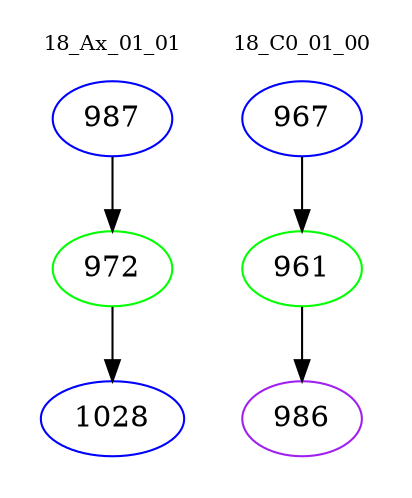 digraph{
subgraph cluster_0 {
color = white
label = "18_Ax_01_01";
fontsize=10;
T0_987 [label="987", color="blue"]
T0_987 -> T0_972 [color="black"]
T0_972 [label="972", color="green"]
T0_972 -> T0_1028 [color="black"]
T0_1028 [label="1028", color="blue"]
}
subgraph cluster_1 {
color = white
label = "18_C0_01_00";
fontsize=10;
T1_967 [label="967", color="blue"]
T1_967 -> T1_961 [color="black"]
T1_961 [label="961", color="green"]
T1_961 -> T1_986 [color="black"]
T1_986 [label="986", color="purple"]
}
}
